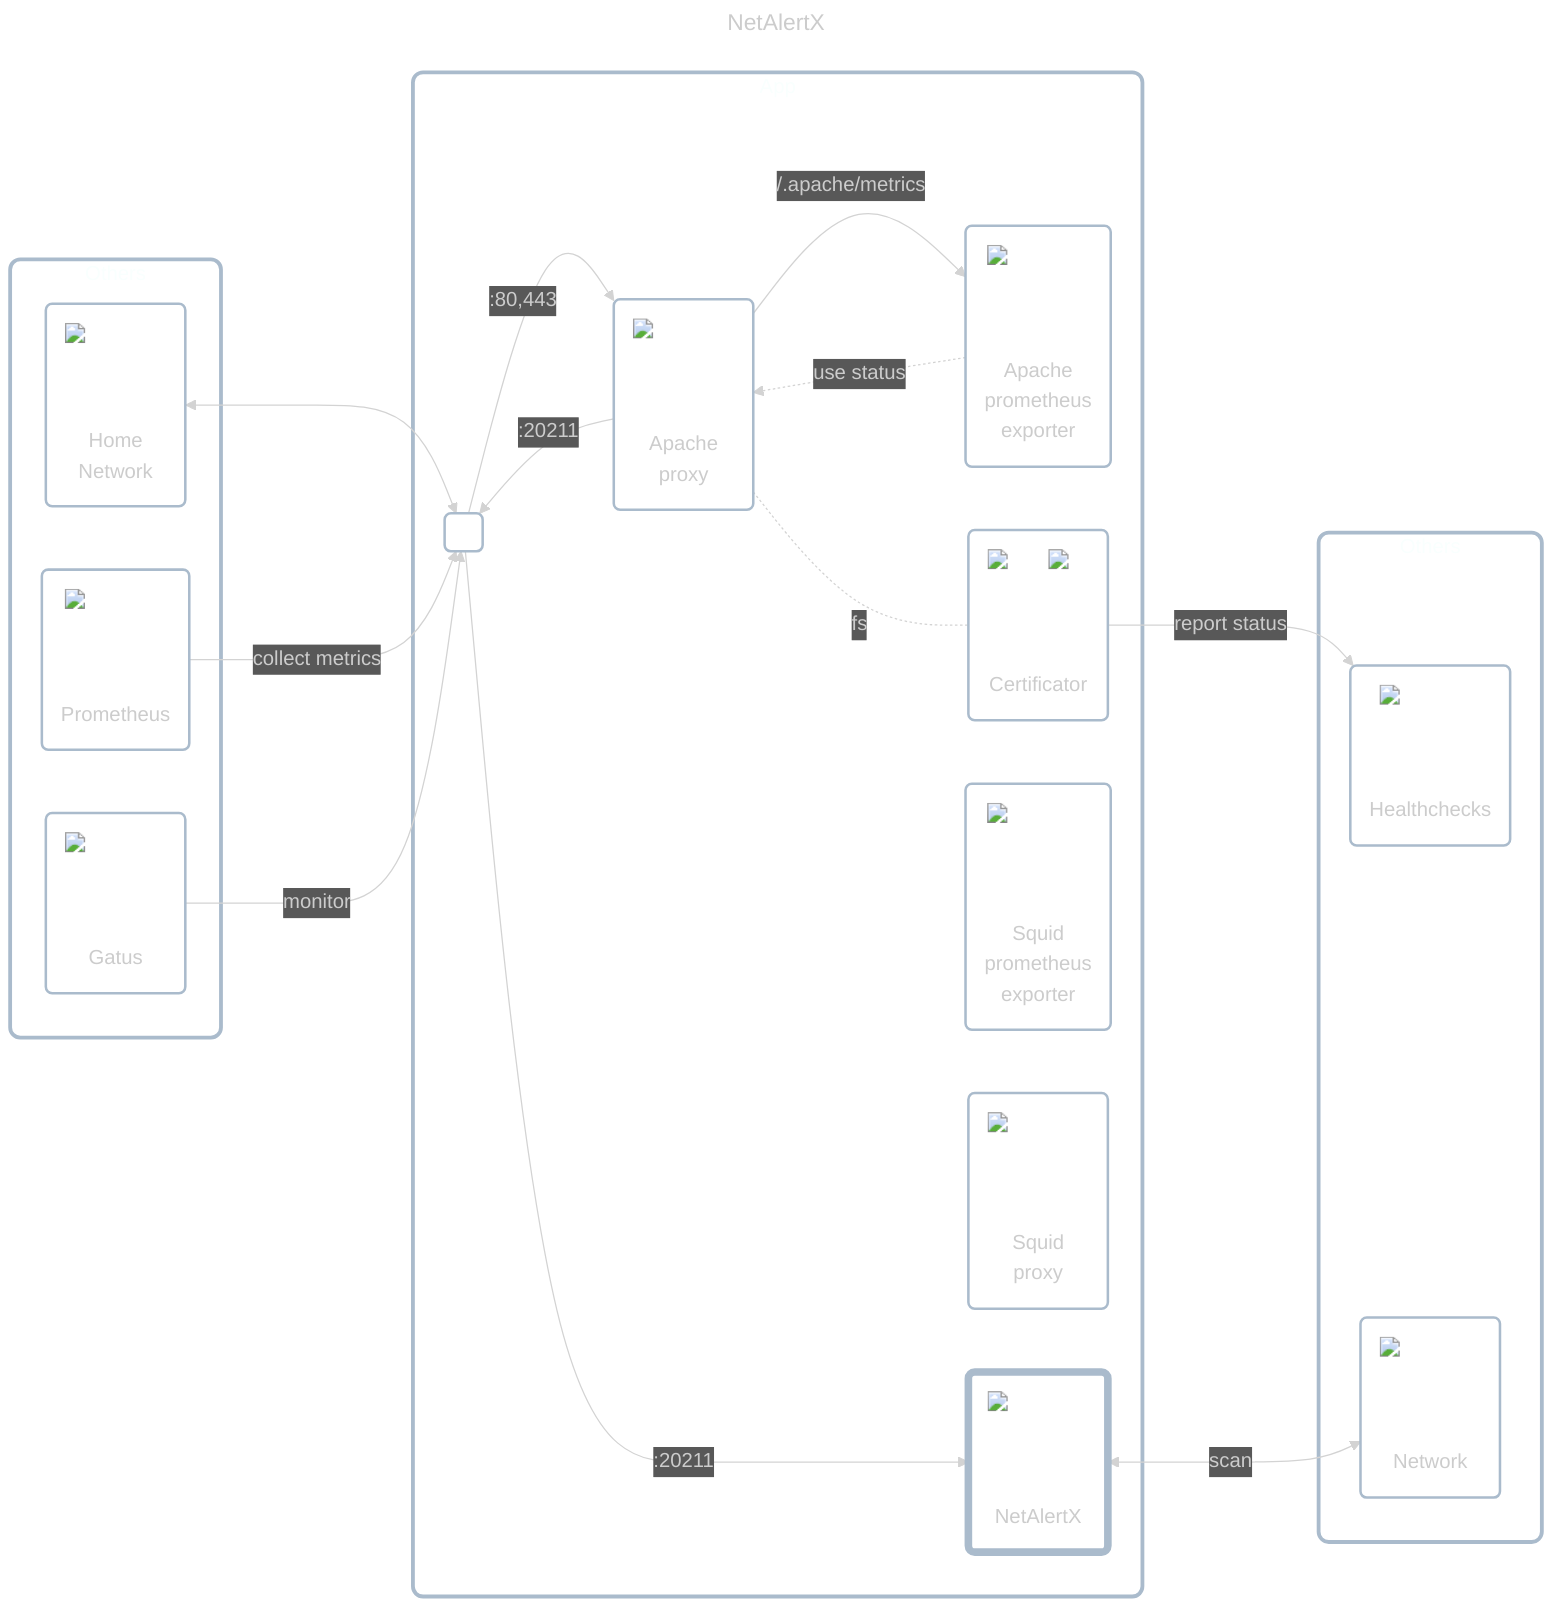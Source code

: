 ---
title: NetAlertX
config:
    theme: dark
---

flowchart LR
    classDef cluster fill:#ffffff00,stroke:#aabbccff,stroke-width:3px,rx:8px,ry:8px;
    classDef node fill:#ffffff00,stroke:#aabbccff,stroke-width:2px,rx:5px,ry:5px;
    classDef dashed_border stroke-dasharray:10 6;
    classDef strong_border stroke-width:6px;

    subgraph others_1["Others"]
        home_network("<div style='position:relative;width:80px;height:80px;margin:0 auto;margin-bottom:0.1em'><img src='../../../../icons/network.png' style='min-width:80px;max-width:80px' /></div>Home<br/>Network")
        prometheus("<div style='position:relative;width:80px;height:80px;margin:0 auto;margin-bottom:0.5em'><img src='../../../../icons/prometheus.png' style='min-width:80px;max-width:80px' /></div>Prometheus")
        gatus("<div style='position:relative;width:80px;height:80px;margin:0 auto;margin-bottom:0.5em'><img src='../../../../icons/gatus.png' style='min-width:80px;max-width:80px' /></div>Gatus")
    end

    subgraph app_wrapper["App"]
        inbound_interface(" ")
        apache_proxy("<div style='position:relative;width:80px;height:80px;margin:0 auto;margin-bottom:0.5em'><img src='../../../../icons/apache.png' style='min-width:80px;max-width:80px' /></div>Apache<br/>proxy")
        apache_prometheus_exporter("<div style='position:relative;width:80px;height:80px;margin:0 auto;margin-bottom:0.5em'><img src='../../../../icons/apache-prometheus-exporter.png' style='min-width:80px;max-width:80px' /></div>Apache<br/>prometheus<br/>exporter")
        certificator("<div style='position:relative;width:80px;height:80px;margin:0 auto;margin-bottom:1em'><img src='../../../../icons/cronjob.png' style='min-width:32px;max-width:32px;position:absolute;top:0;right:0' /><img src='../../../../icons/lets-encrypt.png' style='min-width:80px;max-width:80px' /></div>Certificator")
        netalertx("<div style='position:relative;width:80px;height:80px;margin:0 auto;margin-bottom:0.5em'><img src='../../../../icons/netalertx.png' style='min-width:80px;max-width:80px' /></div>NetAlertX")
        class netalertx strong_border;
        squid_proxy("<div style='position:relative;width:80px;height:80px;margin:0 auto;margin-bottom:0.75em'><img src='../../../../icons/squid.png' style='min-width:80px;max-width:80px' /></div>Squid<br/>proxy")
        squid_prometheus_exporter("<div style='position:relative;width:80px;height:80px;margin:0 auto;margin-bottom:0.75em'><img src='../../../../icons/squid-prometheus-exporter.png' style='min-width:80px;max-width:80px' /></div>Squid<br/>prometheus<br/>exporter")

        inbound_interface -->|:80,443| apache_proxy -->|:20211| inbound_interface
        apache_proxy -->|/.apache/metrics| apache_prometheus_exporter -.->|use status| apache_proxy
        apache_proxy -.-|fs| certificator
        inbound_interface -->|:20211| netalertx
    end

    home_network <--> inbound_interface
    prometheus -->|collect metrics| inbound_interface
    gatus -->|monitor| inbound_interface

    subgraph others_2["Others"]
        healthchecks("<div style='position:relative;width:80px;height:80px;margin:0 auto;margin-bottom:0.5em'><img src='../../../../icons/healthchecks.png' style='min-width:80px;max-width:80px' /></div>Healthchecks")
        network("<div style='position:relative;width:80px;height:80px;margin:0 auto;margin-bottom:0.5em'><img src='../../../../icons/servers.png' style='min-width:80px;max-width:80px' /></div>Network")
    end

    squid_prometheus_exporter ~~~ others_2
    certificator -->|report status| healthchecks
    certificator ~~~ network
    netalertx <-->|scan| network